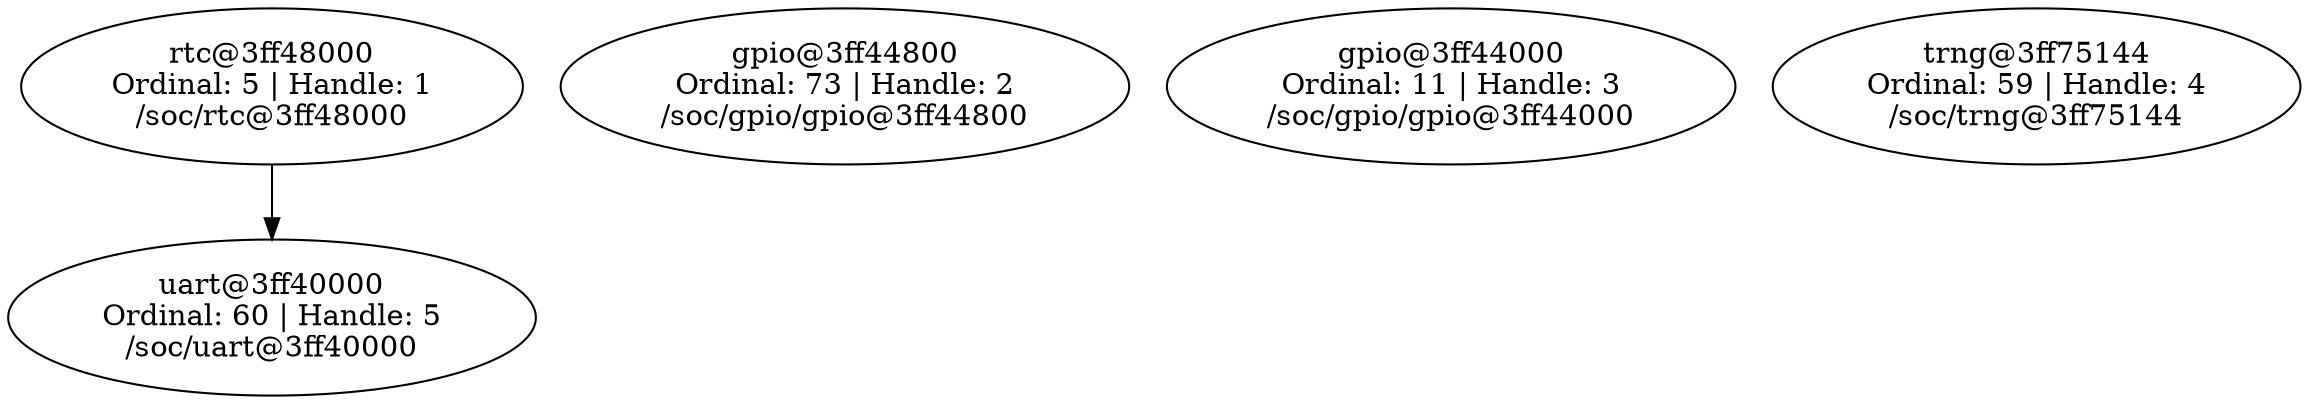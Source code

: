 // C:/Users/josej/Documents/esp32-zephyr/esp32_zephyr/build/zephyr/zephyr_pre0.elf
digraph "Device dependency graph" {
	5 [label="rtc@3ff48000\nOrdinal: 5 | Handle: 1\n/soc/rtc@3ff48000"]
	73 [label="gpio@3ff44800\nOrdinal: 73 | Handle: 2\n/soc/gpio/gpio@3ff44800"]
	11 [label="gpio@3ff44000\nOrdinal: 11 | Handle: 3\n/soc/gpio/gpio@3ff44000"]
	59 [label="trng@3ff75144\nOrdinal: 59 | Handle: 4\n/soc/trng@3ff75144"]
	60 [label="uart@3ff40000\nOrdinal: 60 | Handle: 5\n/soc/uart@3ff40000"]
	5 -> 60
}
